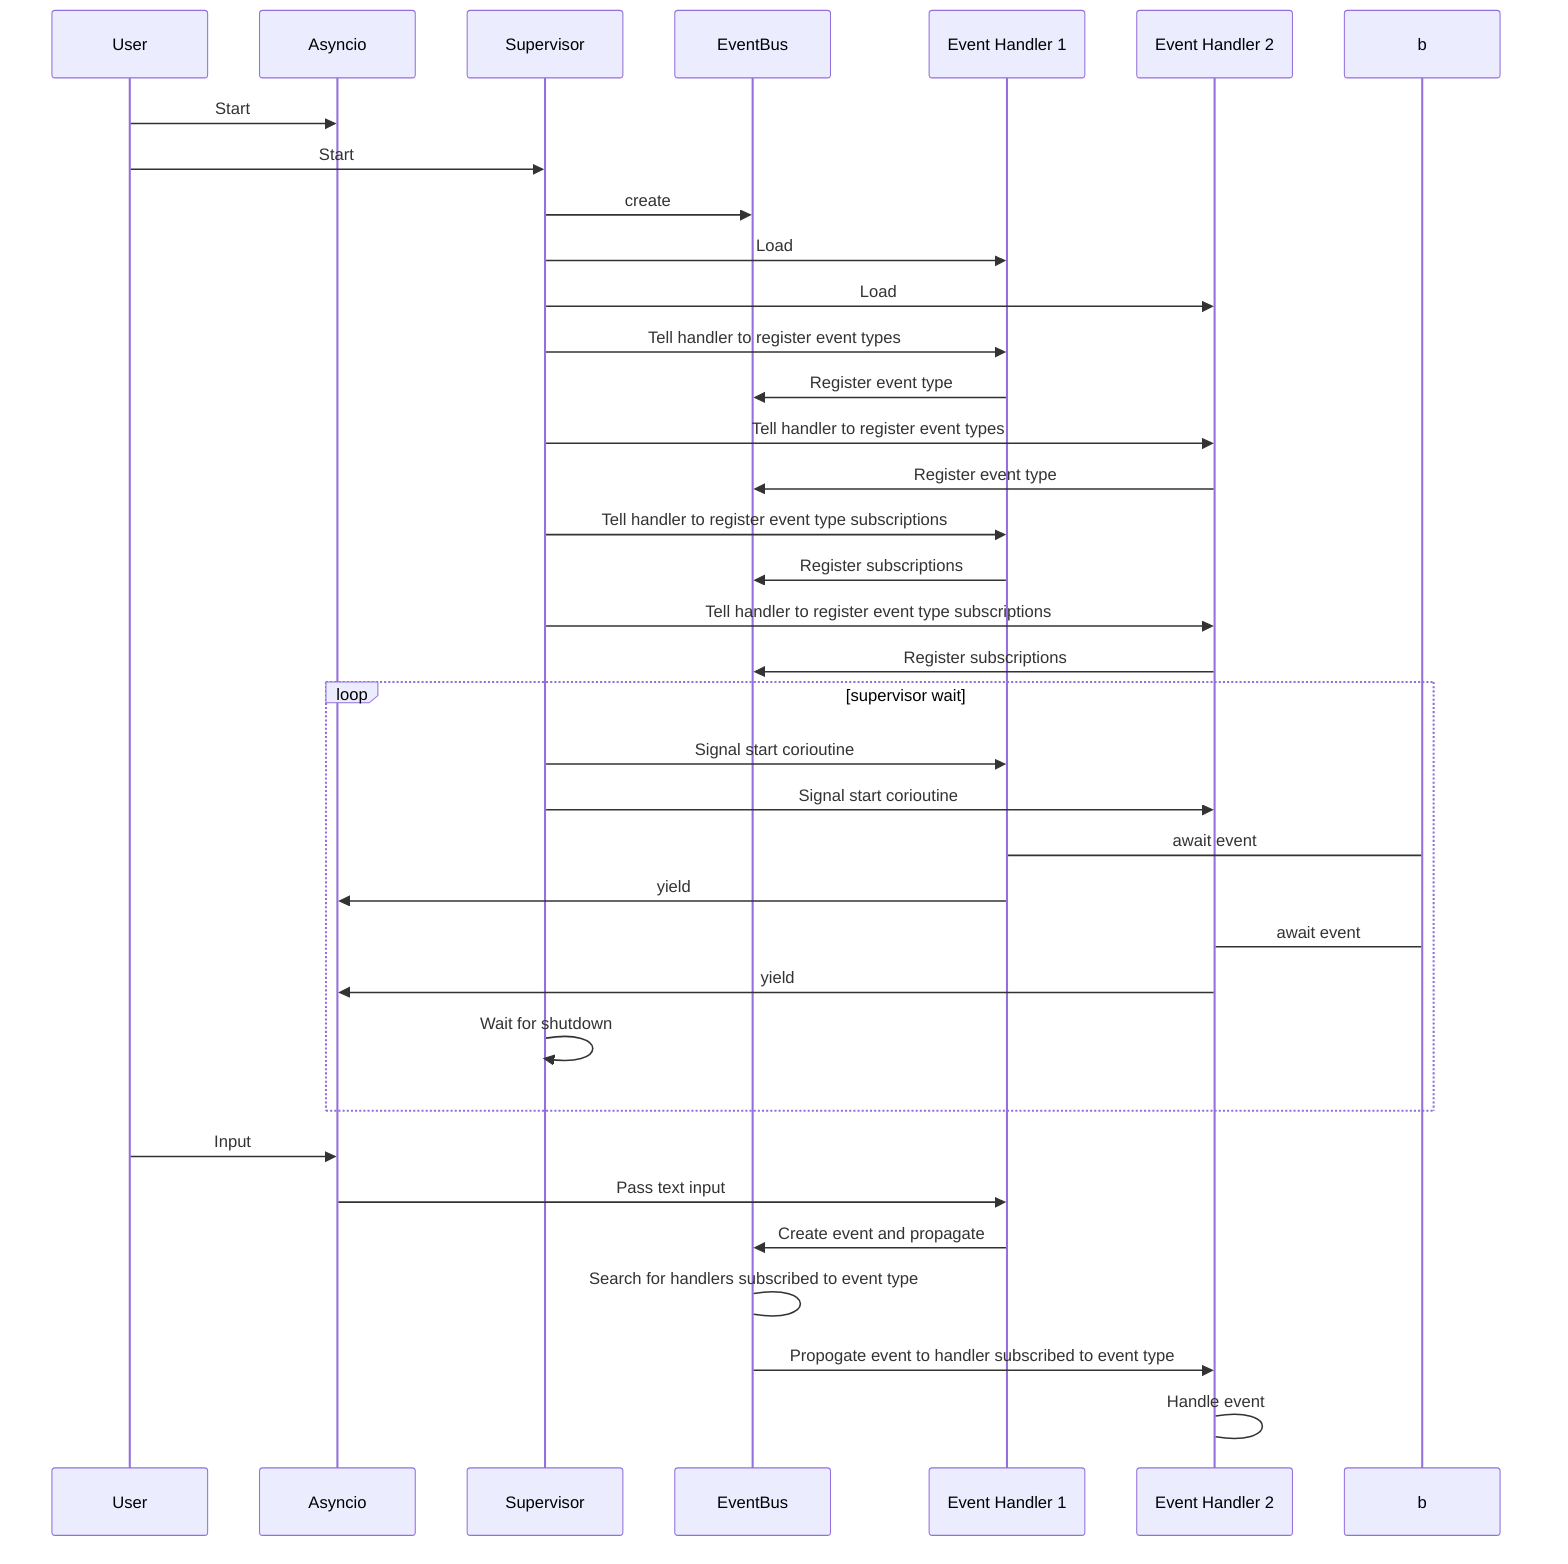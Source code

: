 sequenceDiagram
participant u as User
participant a as Asyncio
participant s as Supervisor
participant eb as EventBus
participant hdlr1 as Event Handler 1
participant hdlr2 as Event Handler 2

u->>a:Start
u->>s:Start
s ->> eb: create
s->>hdlr1: Load
s->>hdlr2: Load
s->>hdlr1:Tell handler to register event types
hdlr1->>eb:Register event type
s->>hdlr2:Tell handler to register event types
hdlr2->>eb:Register event type
s->>hdlr1: Tell handler to register event type subscriptions
hdlr1->>eb: Register subscriptions
s->>hdlr2:Tell handler to register event type subscriptions
hdlr2->>eb: Register subscriptions
loop supervisor wait
s->>hdlr1:Signal start corioutine
s->>hdlr2:Signal start corioutine
hdlr1->b:await event
hdlr1->>a:yield
hdlr2->b:await event
hdlr2->>a:yield
 s->>s:Wait for shutdown
end
u->>a:Input
a->>hdlr1:Pass text input
hdlr1->>eb:Create event and propagate
eb->eb:Search for handlers subscribed to event type
eb->>hdlr2:Propogate event to handler subscribed to event type
hdlr2->hdlr2:Handle event